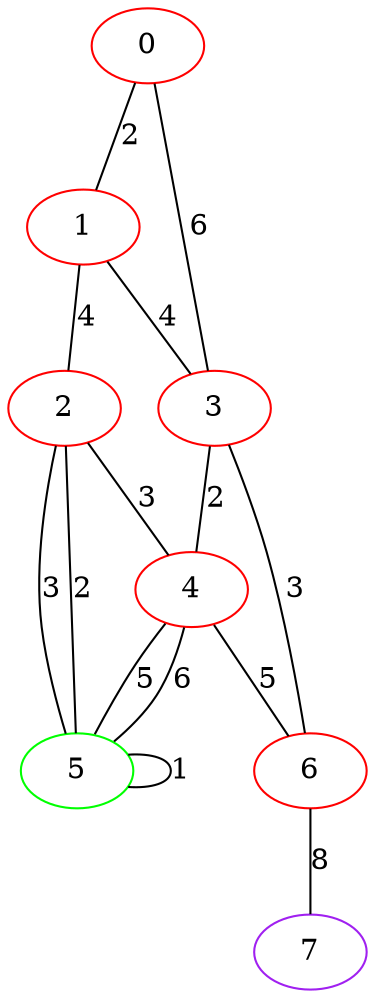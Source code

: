 graph "" {
0 [color=red, weight=1];
1 [color=red, weight=1];
2 [color=red, weight=1];
3 [color=red, weight=1];
4 [color=red, weight=1];
5 [color=green, weight=2];
6 [color=red, weight=1];
7 [color=purple, weight=4];
0 -- 1  [key=0, label=2];
0 -- 3  [key=0, label=6];
1 -- 2  [key=0, label=4];
1 -- 3  [key=0, label=4];
2 -- 4  [key=0, label=3];
2 -- 5  [key=0, label=2];
2 -- 5  [key=1, label=3];
3 -- 4  [key=0, label=2];
3 -- 6  [key=0, label=3];
4 -- 5  [key=0, label=5];
4 -- 5  [key=1, label=6];
4 -- 6  [key=0, label=5];
5 -- 5  [key=0, label=1];
6 -- 7  [key=0, label=8];
}
